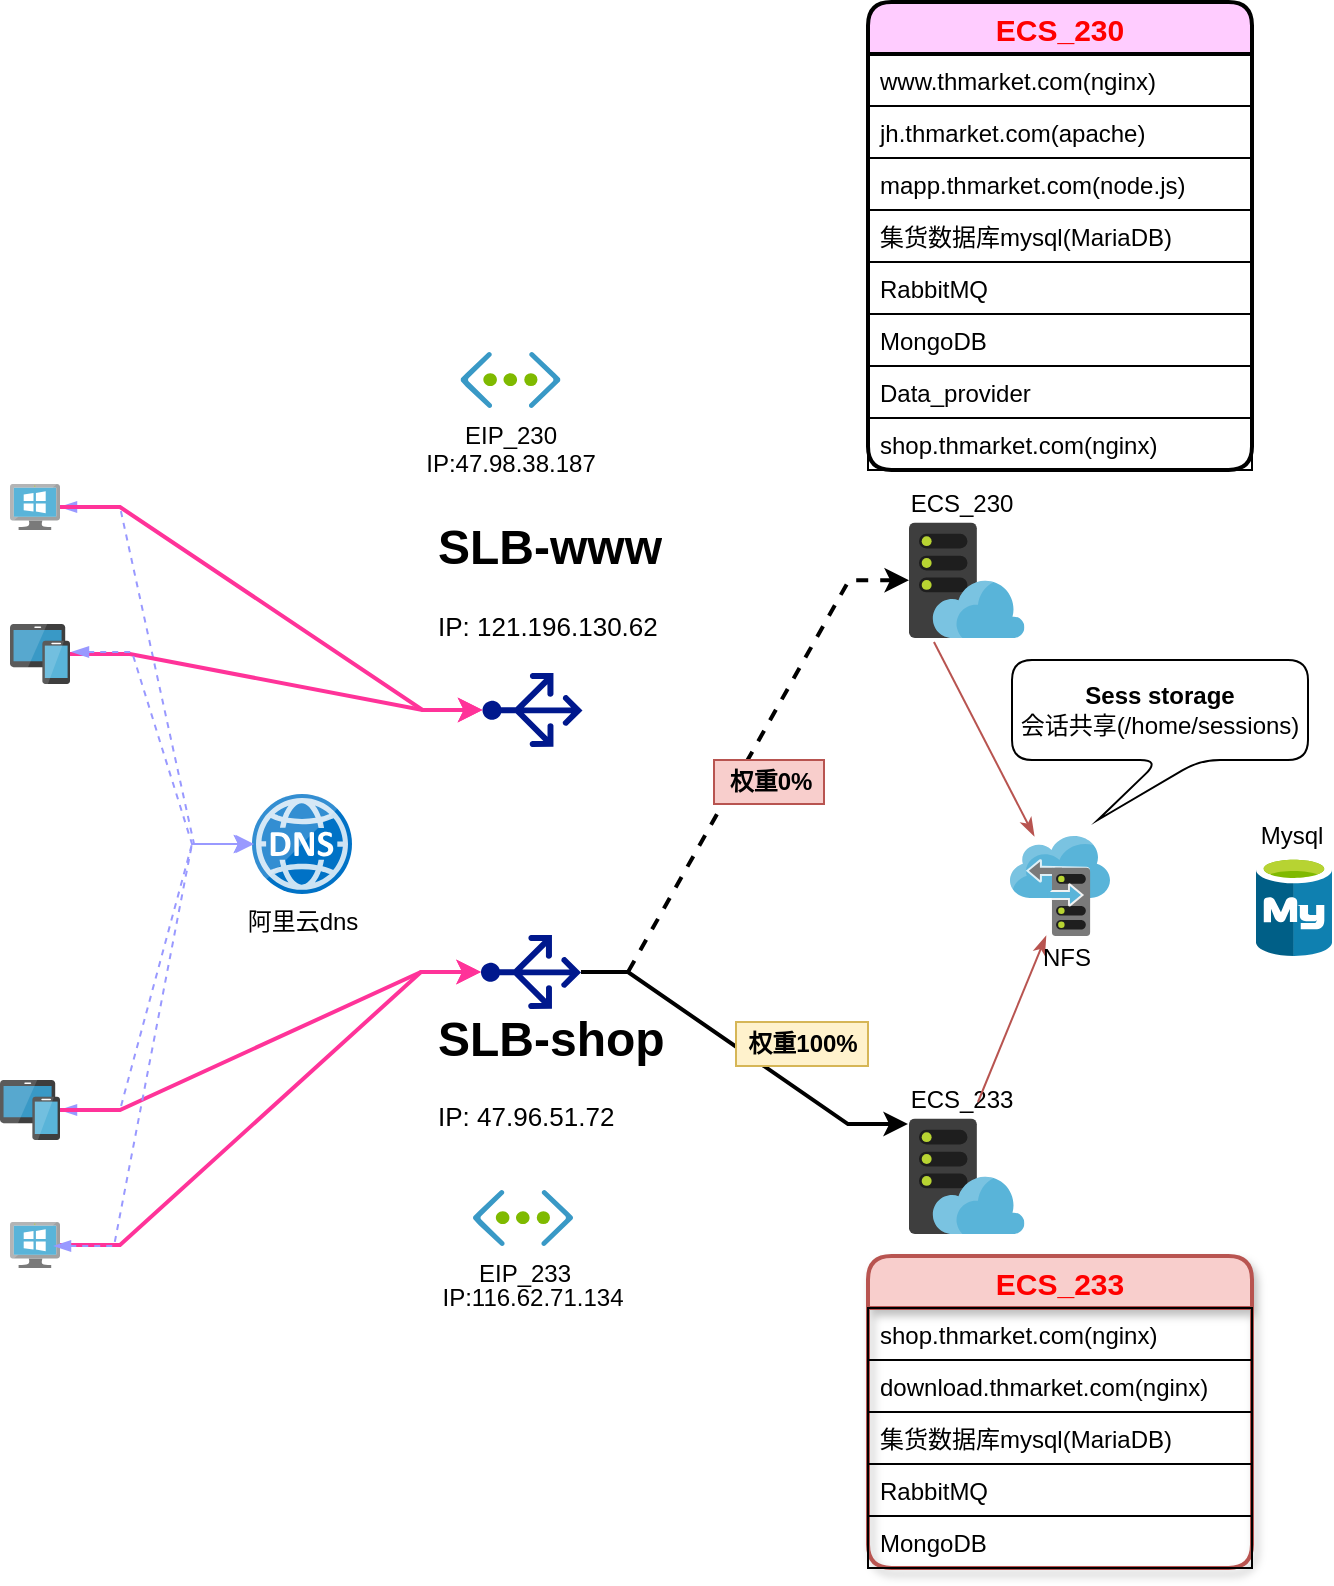 <mxfile version="12.9.12" type="github">
  <diagram id="vUf6BWT9qRr7GdMB-Qx9" name="Summary">
    <mxGraphModel dx="1422" dy="831" grid="1" gridSize="11" guides="1" tooltips="1" connect="1" arrows="1" fold="1" page="1" pageScale="1" pageWidth="827" pageHeight="1169" math="0" shadow="0">
      <root>
        <mxCell id="0" />
        <mxCell id="1" parent="0" />
        <mxCell id="cHvppmLcAdFgNXs0Xrr1-27" value="" style="group" parent="1" vertex="1" connectable="0">
          <mxGeometry x="475.5" y="263" width="77" height="77" as="geometry" />
        </mxCell>
        <mxCell id="cHvppmLcAdFgNXs0Xrr1-2" value="" style="aspect=fixed;html=1;points=[];align=center;image;fontSize=12;image=img/lib/mscae/WebHosting.svg;" parent="cHvppmLcAdFgNXs0Xrr1-27" vertex="1">
          <mxGeometry x="7" y="19.25" width="57.75" height="57.75" as="geometry" />
        </mxCell>
        <mxCell id="cHvppmLcAdFgNXs0Xrr1-7" value="ECS_230" style="text;html=1;strokeColor=none;fillColor=none;align=center;verticalAlign=middle;whiteSpace=wrap;rounded=0;" parent="cHvppmLcAdFgNXs0Xrr1-27" vertex="1">
          <mxGeometry width="66" height="19.25" as="geometry" />
        </mxCell>
        <mxCell id="cHvppmLcAdFgNXs0Xrr1-29" value="" style="group" parent="1" vertex="1" connectable="0">
          <mxGeometry x="654" y="429" width="40" height="70" as="geometry" />
        </mxCell>
        <mxCell id="cHvppmLcAdFgNXs0Xrr1-1" value="" style="aspect=fixed;html=1;points=[];align=center;image;fontSize=12;image=img/lib/mscae/Azure_Database_for_MySQL_servers.svg;" parent="cHvppmLcAdFgNXs0Xrr1-29" vertex="1">
          <mxGeometry x="2" y="20" width="38" height="50" as="geometry" />
        </mxCell>
        <mxCell id="cHvppmLcAdFgNXs0Xrr1-12" value="&lt;div&gt;Mysql&lt;/div&gt;" style="text;html=1;strokeColor=none;fillColor=none;align=center;verticalAlign=middle;whiteSpace=wrap;rounded=0;" parent="cHvppmLcAdFgNXs0Xrr1-29" vertex="1">
          <mxGeometry width="40" height="20" as="geometry" />
        </mxCell>
        <mxCell id="ZZ2na8pF4SIIjjn5izW9-36" style="edgeStyle=entityRelationEdgeStyle;rounded=0;orthogonalLoop=1;jettySize=auto;html=1;entryX=-0.009;entryY=0.048;entryDx=0;entryDy=0;entryPerimeter=0;startArrow=none;startFill=0;strokeWidth=2;" edge="1" parent="1" source="cHvppmLcAdFgNXs0Xrr1-31" target="cHvppmLcAdFgNXs0Xrr1-36">
          <mxGeometry relative="1" as="geometry" />
        </mxCell>
        <mxCell id="ZZ2na8pF4SIIjjn5izW9-37" style="edgeStyle=entityRelationEdgeStyle;rounded=0;orthogonalLoop=1;jettySize=auto;html=1;startArrow=none;startFill=0;strokeWidth=2;dashed=1;strokeColor=#000000;" edge="1" parent="1" source="cHvppmLcAdFgNXs0Xrr1-31" target="cHvppmLcAdFgNXs0Xrr1-2">
          <mxGeometry relative="1" as="geometry">
            <mxPoint x="480" y="339" as="targetPoint" />
          </mxGeometry>
        </mxCell>
        <mxCell id="cHvppmLcAdFgNXs0Xrr1-31" value="" style="aspect=fixed;pointerEvents=1;shadow=0;dashed=0;html=1;strokeColor=none;labelPosition=center;verticalLabelPosition=bottom;verticalAlign=top;align=center;fillColor=#00188D;shape=mxgraph.azure.load_balancer_generic;rounded=1;glass=0;comic=0;labelBackgroundColor=none;fontSize=15;fontColor=#FF0000;rotation=-90;" parent="1" vertex="1">
          <mxGeometry x="275" y="482" width="37" height="50" as="geometry" />
        </mxCell>
        <mxCell id="cHvppmLcAdFgNXs0Xrr1-35" value="" style="group" parent="1" vertex="1" connectable="0">
          <mxGeometry x="475.5" y="561" width="77" height="77" as="geometry" />
        </mxCell>
        <mxCell id="cHvppmLcAdFgNXs0Xrr1-36" value="" style="aspect=fixed;html=1;points=[];align=center;image;fontSize=12;image=img/lib/mscae/WebHosting.svg;" parent="cHvppmLcAdFgNXs0Xrr1-35" vertex="1">
          <mxGeometry x="7" y="19.25" width="57.75" height="57.75" as="geometry" />
        </mxCell>
        <mxCell id="cHvppmLcAdFgNXs0Xrr1-37" value="&lt;div&gt;ECS_233&lt;/div&gt;" style="text;html=1;strokeColor=none;fillColor=none;align=center;verticalAlign=middle;whiteSpace=wrap;rounded=0;" parent="cHvppmLcAdFgNXs0Xrr1-35" vertex="1">
          <mxGeometry width="66" height="19.25" as="geometry" />
        </mxCell>
        <mxCell id="ZZ2na8pF4SIIjjn5izW9-6" value="&lt;h1&gt;SLB-www&lt;/h1&gt;&lt;h3 class=&quot;sc-kgoBCf junNaK&quot;&gt;&lt;font size=&quot;1&quot;&gt;&lt;span style=&quot;font-weight: normal&quot;&gt;&lt;span class=&quot;sc-cMljjf jeJajC wind-rc-truncate__wrapper&quot; style=&quot;width: 100% ; position: relative&quot;&gt;&lt;span class=&quot;sc-brqgnP fbKdGm wind-rc-truncate&quot;&gt;&lt;span class=&quot;wind-rc-truncate__truncated&quot; style=&quot;font-size: 13px&quot;&gt;IP: 121.196.130.62&lt;/span&gt;&lt;/span&gt;&lt;/span&gt;&lt;/span&gt;&lt;/font&gt;&lt;/h3&gt;" style="text;html=1;strokeColor=none;fillColor=none;spacing=5;spacingTop=-20;whiteSpace=wrap;overflow=hidden;rounded=0;" vertex="1" parent="1">
          <mxGeometry x="242" y="275" width="135" height="88" as="geometry" />
        </mxCell>
        <mxCell id="ZZ2na8pF4SIIjjn5izW9-7" value="" style="aspect=fixed;pointerEvents=1;shadow=0;dashed=0;html=1;strokeColor=none;labelPosition=center;verticalLabelPosition=bottom;verticalAlign=top;align=center;fillColor=#00188D;shape=mxgraph.azure.load_balancer_generic;rounded=1;glass=0;comic=0;labelBackgroundColor=none;fontSize=15;fontColor=#FF0000;rotation=-90;" vertex="1" parent="1">
          <mxGeometry x="275.75" y="351" width="37" height="50" as="geometry" />
        </mxCell>
        <mxCell id="ZZ2na8pF4SIIjjn5izW9-8" value="&lt;h1&gt;SLB-shop&lt;/h1&gt;&lt;div style=&quot;font-size: 13px&quot;&gt;IP: &lt;span&gt;47.96.51.72&lt;/span&gt;&lt;/div&gt;" style="text;html=1;strokeColor=none;fillColor=none;spacing=5;spacingTop=-20;whiteSpace=wrap;overflow=hidden;rounded=0;" vertex="1" parent="1">
          <mxGeometry x="242" y="521" width="143" height="77" as="geometry" />
        </mxCell>
        <mxCell id="ZZ2na8pF4SIIjjn5izW9-9" value="阿里云dns" style="aspect=fixed;html=1;points=[];align=center;image;fontSize=12;image=img/lib/mscae/DNS.svg;" vertex="1" parent="1">
          <mxGeometry x="154" y="418" width="50" height="50" as="geometry" />
        </mxCell>
        <mxCell id="ZZ2na8pF4SIIjjn5izW9-26" style="edgeStyle=entityRelationEdgeStyle;rounded=0;orthogonalLoop=1;jettySize=auto;html=1;entryX=0.02;entryY=0.5;entryDx=0;entryDy=0;entryPerimeter=0;dashed=1;startArrow=blockThin;startFill=1;strokeWidth=1;strokeColor=#9999FF;" edge="1" parent="1" source="ZZ2na8pF4SIIjjn5izW9-15" target="ZZ2na8pF4SIIjjn5izW9-9">
          <mxGeometry relative="1" as="geometry" />
        </mxCell>
        <mxCell id="ZZ2na8pF4SIIjjn5izW9-35" style="edgeStyle=entityRelationEdgeStyle;rounded=0;orthogonalLoop=1;jettySize=auto;html=1;entryX=0.5;entryY=0;entryDx=0;entryDy=0;entryPerimeter=0;startArrow=none;startFill=0;strokeWidth=2;strokeColor=#FF3399;" edge="1" parent="1" source="ZZ2na8pF4SIIjjn5izW9-15" target="ZZ2na8pF4SIIjjn5izW9-7">
          <mxGeometry relative="1" as="geometry" />
        </mxCell>
        <mxCell id="ZZ2na8pF4SIIjjn5izW9-15" value="" style="aspect=fixed;html=1;points=[];align=center;image;fontSize=12;image=img/lib/mscae/VirtualMachineWindows.svg;" vertex="1" parent="1">
          <mxGeometry x="33" y="263" width="25" height="23" as="geometry" />
        </mxCell>
        <mxCell id="ZZ2na8pF4SIIjjn5izW9-34" style="edgeStyle=entityRelationEdgeStyle;rounded=0;orthogonalLoop=1;jettySize=auto;html=1;entryX=0.5;entryY=0;entryDx=0;entryDy=0;entryPerimeter=0;startArrow=none;startFill=0;strokeWidth=2;strokeColor=#FF3399;" edge="1" parent="1" source="ZZ2na8pF4SIIjjn5izW9-16" target="ZZ2na8pF4SIIjjn5izW9-7">
          <mxGeometry relative="1" as="geometry" />
        </mxCell>
        <mxCell id="ZZ2na8pF4SIIjjn5izW9-16" value="" style="aspect=fixed;html=1;points=[];align=center;image;fontSize=12;image=img/lib/mscae/Devices_Groups.svg;" vertex="1" parent="1">
          <mxGeometry x="33" y="333" width="30" height="30" as="geometry" />
        </mxCell>
        <mxCell id="ZZ2na8pF4SIIjjn5izW9-33" style="edgeStyle=entityRelationEdgeStyle;rounded=0;orthogonalLoop=1;jettySize=auto;html=1;entryX=0.5;entryY=0;entryDx=0;entryDy=0;startArrow=none;startFill=0;strokeWidth=2;strokeColor=#FF3399;entryPerimeter=0;" edge="1" parent="1" source="ZZ2na8pF4SIIjjn5izW9-20" target="cHvppmLcAdFgNXs0Xrr1-31">
          <mxGeometry relative="1" as="geometry" />
        </mxCell>
        <mxCell id="ZZ2na8pF4SIIjjn5izW9-20" value="" style="aspect=fixed;html=1;points=[];align=center;image;fontSize=12;image=img/lib/mscae/VirtualMachineWindows.svg;" vertex="1" parent="1">
          <mxGeometry x="33" y="632" width="25" height="23" as="geometry" />
        </mxCell>
        <mxCell id="ZZ2na8pF4SIIjjn5izW9-22" style="rounded=0;orthogonalLoop=1;jettySize=auto;html=1;strokeWidth=1;edgeStyle=entityRelationEdgeStyle;dashed=1;startArrow=blockThin;startFill=1;strokeColor=#9999FF;" edge="1" parent="1" source="ZZ2na8pF4SIIjjn5izW9-21">
          <mxGeometry relative="1" as="geometry">
            <mxPoint x="154" y="443" as="targetPoint" />
          </mxGeometry>
        </mxCell>
        <mxCell id="ZZ2na8pF4SIIjjn5izW9-32" style="edgeStyle=entityRelationEdgeStyle;rounded=0;orthogonalLoop=1;jettySize=auto;html=1;startArrow=none;startFill=0;strokeWidth=2;strokeColor=#FF3399;entryX=0.5;entryY=0;entryDx=0;entryDy=0;entryPerimeter=0;" edge="1" parent="1" source="ZZ2na8pF4SIIjjn5izW9-21" target="cHvppmLcAdFgNXs0Xrr1-31">
          <mxGeometry relative="1" as="geometry">
            <mxPoint x="264" y="506" as="targetPoint" />
          </mxGeometry>
        </mxCell>
        <mxCell id="ZZ2na8pF4SIIjjn5izW9-21" value="" style="aspect=fixed;html=1;points=[];align=center;image;fontSize=12;image=img/lib/mscae/Devices_Groups.svg;" vertex="1" parent="1">
          <mxGeometry x="28" y="561" width="30" height="30" as="geometry" />
        </mxCell>
        <mxCell id="ZZ2na8pF4SIIjjn5izW9-24" style="rounded=0;orthogonalLoop=1;jettySize=auto;html=1;strokeWidth=1;edgeStyle=entityRelationEdgeStyle;dashed=1;startArrow=blockThin;startFill=1;strokeColor=#9999FF;" edge="1" parent="1" target="ZZ2na8pF4SIIjjn5izW9-9">
          <mxGeometry relative="1" as="geometry">
            <mxPoint x="55" y="644" as="sourcePoint" />
            <mxPoint x="182" y="581" as="targetPoint" />
          </mxGeometry>
        </mxCell>
        <mxCell id="ZZ2na8pF4SIIjjn5izW9-25" style="rounded=0;orthogonalLoop=1;jettySize=auto;html=1;strokeWidth=1;edgeStyle=entityRelationEdgeStyle;dashed=1;startArrow=blockThin;startFill=1;exitX=1.033;exitY=0.467;exitDx=0;exitDy=0;exitPerimeter=0;strokeColor=#9999FF;" edge="1" parent="1" source="ZZ2na8pF4SIIjjn5izW9-16" target="ZZ2na8pF4SIIjjn5izW9-9">
          <mxGeometry relative="1" as="geometry">
            <mxPoint x="63" y="350.5" as="sourcePoint" />
            <mxPoint x="137" y="165" as="targetPoint" />
          </mxGeometry>
        </mxCell>
        <mxCell id="ZZ2na8pF4SIIjjn5izW9-29" value="" style="group" vertex="1" connectable="0" parent="1">
          <mxGeometry x="242" y="616" width="104.5" height="64" as="geometry" />
        </mxCell>
        <mxCell id="ZZ2na8pF4SIIjjn5izW9-19" value="EIP_233" style="aspect=fixed;html=1;points=[];align=center;image;fontSize=12;image=img/lib/mscae/Virtual_Network.svg;" vertex="1" parent="ZZ2na8pF4SIIjjn5izW9-29">
          <mxGeometry x="22.5" width="50" height="28.0" as="geometry" />
        </mxCell>
        <mxCell id="ZZ2na8pF4SIIjjn5izW9-27" value="&lt;span&gt;IP:116.62.71.134&lt;/span&gt;" style="text;html=1;strokeColor=none;fillColor=none;align=center;verticalAlign=middle;whiteSpace=wrap;rounded=0;" vertex="1" parent="ZZ2na8pF4SIIjjn5izW9-29">
          <mxGeometry y="44" width="104.5" height="20" as="geometry" />
        </mxCell>
        <mxCell id="ZZ2na8pF4SIIjjn5izW9-30" value="" style="group" vertex="1" connectable="0" parent="1">
          <mxGeometry x="231" y="197" width="104.5" height="66" as="geometry" />
        </mxCell>
        <mxCell id="ZZ2na8pF4SIIjjn5izW9-18" value="EIP_230" style="aspect=fixed;html=1;points=[];align=center;image;fontSize=12;image=img/lib/mscae/Virtual_Network.svg;" vertex="1" parent="ZZ2na8pF4SIIjjn5izW9-30">
          <mxGeometry x="27.25" width="50" height="28.0" as="geometry" />
        </mxCell>
        <mxCell id="ZZ2na8pF4SIIjjn5izW9-28" value="&lt;span&gt;IP:&lt;/span&gt;&lt;span&gt;47.98.38.187&lt;/span&gt;" style="text;html=1;strokeColor=none;fillColor=none;align=center;verticalAlign=middle;whiteSpace=wrap;rounded=0;" vertex="1" parent="ZZ2na8pF4SIIjjn5izW9-30">
          <mxGeometry y="46" width="104.5" height="20" as="geometry" />
        </mxCell>
        <mxCell id="ZZ2na8pF4SIIjjn5izW9-45" style="edgeStyle=none;rounded=0;orthogonalLoop=1;jettySize=auto;html=1;startArrow=classicThin;startFill=1;strokeColor=#b85450;strokeWidth=1;endArrow=none;endFill=0;exitX=0.36;exitY=1;exitDx=0;exitDy=0;exitPerimeter=0;fillColor=#f8cecc;" edge="1" parent="1" source="ZZ2na8pF4SIIjjn5izW9-31">
          <mxGeometry relative="1" as="geometry">
            <mxPoint x="517" y="572" as="targetPoint" />
          </mxGeometry>
        </mxCell>
        <mxCell id="ZZ2na8pF4SIIjjn5izW9-46" style="edgeStyle=none;rounded=0;orthogonalLoop=1;jettySize=auto;html=1;startArrow=classicThin;startFill=1;strokeColor=#b85450;strokeWidth=1;endArrow=none;endFill=0;entryX=0.216;entryY=1.035;entryDx=0;entryDy=0;entryPerimeter=0;fillColor=#f8cecc;" edge="1" parent="1" source="ZZ2na8pF4SIIjjn5izW9-31" target="cHvppmLcAdFgNXs0Xrr1-2">
          <mxGeometry relative="1" as="geometry" />
        </mxCell>
        <mxCell id="ZZ2na8pF4SIIjjn5izW9-31" value="" style="aspect=fixed;html=1;points=[];align=center;image;fontSize=12;image=img/lib/mscae/Storage_sync_service.svg;" vertex="1" parent="1">
          <mxGeometry x="533" y="439" width="50" height="50" as="geometry" />
        </mxCell>
        <mxCell id="ZZ2na8pF4SIIjjn5izW9-38" value="权重100%" style="text;html=1;align=center;verticalAlign=middle;resizable=0;points=[];autosize=1;fillColor=#fff2cc;strokeColor=#d6b656;fontStyle=1" vertex="1" parent="1">
          <mxGeometry x="396" y="532" width="66" height="22" as="geometry" />
        </mxCell>
        <mxCell id="ZZ2na8pF4SIIjjn5izW9-39" value="权重0%" style="text;html=1;align=center;verticalAlign=middle;resizable=0;points=[];autosize=1;fillColor=#f8cecc;strokeColor=#b85450;fontStyle=1" vertex="1" parent="1">
          <mxGeometry x="385" y="401" width="55" height="22" as="geometry" />
        </mxCell>
        <mxCell id="cHvppmLcAdFgNXs0Xrr1-14" value="ECS_230" style="swimlane;fontStyle=1;childLayout=stackLayout;horizontal=1;startSize=26;fillColor=#FFCCFF;horizontalStack=0;resizeParent=1;resizeParentMax=0;resizeLast=0;collapsible=1;marginBottom=0;rounded=1;glass=0;shadow=0;comic=0;strokeWidth=2;swimlaneFillColor=none;fontColor=#FF0000;fontSize=15;swimlaneLine=1;gradientColor=none;" parent="1" vertex="1">
          <mxGeometry x="462" y="22" width="192" height="234" as="geometry" />
        </mxCell>
        <mxCell id="cHvppmLcAdFgNXs0Xrr1-16" value="www.thmarket.com(nginx)" style="text;strokeColor=#000000;fillColor=none;align=left;verticalAlign=top;spacingLeft=4;spacingRight=4;overflow=hidden;rotatable=0;points=[[0,0.5],[1,0.5]];portConstraint=eastwest;labelBorderColor=none;labelBackgroundColor=none;" parent="cHvppmLcAdFgNXs0Xrr1-14" vertex="1">
          <mxGeometry y="26" width="192" height="26" as="geometry" />
        </mxCell>
        <mxCell id="cHvppmLcAdFgNXs0Xrr1-17" value="jh.thmarket.com(apache)" style="text;strokeColor=#000000;fillColor=none;align=left;verticalAlign=top;spacingLeft=4;spacingRight=4;overflow=hidden;rotatable=0;points=[[0,0.5],[1,0.5]];portConstraint=eastwest;" parent="cHvppmLcAdFgNXs0Xrr1-14" vertex="1">
          <mxGeometry y="52" width="192" height="26" as="geometry" />
        </mxCell>
        <mxCell id="cHvppmLcAdFgNXs0Xrr1-24" value="mapp.thmarket.com(node.js)" style="text;strokeColor=#000000;fillColor=none;align=left;verticalAlign=top;spacingLeft=4;spacingRight=4;overflow=hidden;rotatable=0;points=[[0,0.5],[1,0.5]];portConstraint=eastwest;" parent="cHvppmLcAdFgNXs0Xrr1-14" vertex="1">
          <mxGeometry y="78" width="192" height="26" as="geometry" />
        </mxCell>
        <mxCell id="cHvppmLcAdFgNXs0Xrr1-25" value="集货数据库mysql(MariaDB)" style="text;strokeColor=#000000;fillColor=none;align=left;verticalAlign=top;spacingLeft=4;spacingRight=4;overflow=hidden;rotatable=0;points=[[0,0.5],[1,0.5]];portConstraint=eastwest;" parent="cHvppmLcAdFgNXs0Xrr1-14" vertex="1">
          <mxGeometry y="104" width="192" height="26" as="geometry" />
        </mxCell>
        <mxCell id="cHvppmLcAdFgNXs0Xrr1-26" value="RabbitMQ" style="text;strokeColor=#000000;fillColor=none;align=left;verticalAlign=top;spacingLeft=4;spacingRight=4;overflow=hidden;rotatable=0;points=[[0,0.5],[1,0.5]];portConstraint=eastwest;" parent="cHvppmLcAdFgNXs0Xrr1-14" vertex="1">
          <mxGeometry y="130" width="192" height="26" as="geometry" />
        </mxCell>
        <mxCell id="cHvppmLcAdFgNXs0Xrr1-39" value="MongoDB" style="text;strokeColor=#000000;fillColor=none;align=left;verticalAlign=top;spacingLeft=4;spacingRight=4;overflow=hidden;rotatable=0;points=[[0,0.5],[1,0.5]];portConstraint=eastwest;" parent="cHvppmLcAdFgNXs0Xrr1-14" vertex="1">
          <mxGeometry y="156" width="192" height="26" as="geometry" />
        </mxCell>
        <mxCell id="cHvppmLcAdFgNXs0Xrr1-48" value="Data_provider" style="text;strokeColor=#000000;fillColor=none;align=left;verticalAlign=top;spacingLeft=4;spacingRight=4;overflow=hidden;rotatable=0;points=[[0,0.5],[1,0.5]];portConstraint=eastwest;" parent="cHvppmLcAdFgNXs0Xrr1-14" vertex="1">
          <mxGeometry y="182" width="192" height="26" as="geometry" />
        </mxCell>
        <mxCell id="ZZ2na8pF4SIIjjn5izW9-43" value="shop.thmarket.com(nginx)" style="text;strokeColor=#000000;fillColor=none;align=left;verticalAlign=top;spacingLeft=4;spacingRight=4;overflow=hidden;rotatable=0;points=[[0,0.5],[1,0.5]];portConstraint=eastwest;" vertex="1" parent="cHvppmLcAdFgNXs0Xrr1-14">
          <mxGeometry y="208" width="192" height="26" as="geometry" />
        </mxCell>
        <mxCell id="cHvppmLcAdFgNXs0Xrr1-41" value="ECS_233" style="swimlane;fontStyle=1;childLayout=stackLayout;horizontal=1;startSize=26;fillColor=#f8cecc;horizontalStack=0;resizeParent=1;resizeParentMax=0;resizeLast=0;collapsible=1;marginBottom=0;rounded=1;glass=0;shadow=1;comic=0;strokeWidth=2;swimlaneFillColor=none;fontSize=15;strokeColor=#b85450;fontColor=#FF0000;" parent="1" vertex="1">
          <mxGeometry x="462" y="649" width="192" height="156" as="geometry">
            <mxRectangle x="308" y="618" width="99" height="26" as="alternateBounds" />
          </mxGeometry>
        </mxCell>
        <mxCell id="cHvppmLcAdFgNXs0Xrr1-42" value="shop.thmarket.com(nginx)" style="text;strokeColor=#000000;fillColor=none;align=left;verticalAlign=top;spacingLeft=4;spacingRight=4;overflow=hidden;rotatable=0;points=[[0,0.5],[1,0.5]];portConstraint=eastwest;labelBorderColor=none;labelBackgroundColor=none;" parent="cHvppmLcAdFgNXs0Xrr1-41" vertex="1">
          <mxGeometry y="26" width="192" height="26" as="geometry" />
        </mxCell>
        <mxCell id="cHvppmLcAdFgNXs0Xrr1-43" value="download.thmarket.com(nginx)" style="text;strokeColor=#000000;fillColor=none;align=left;verticalAlign=top;spacingLeft=4;spacingRight=4;overflow=hidden;rotatable=0;points=[[0,0.5],[1,0.5]];portConstraint=eastwest;" parent="cHvppmLcAdFgNXs0Xrr1-41" vertex="1">
          <mxGeometry y="52" width="192" height="26" as="geometry" />
        </mxCell>
        <mxCell id="cHvppmLcAdFgNXs0Xrr1-45" value="集货数据库mysql(MariaDB)" style="text;strokeColor=#000000;fillColor=none;align=left;verticalAlign=top;spacingLeft=4;spacingRight=4;overflow=hidden;rotatable=0;points=[[0,0.5],[1,0.5]];portConstraint=eastwest;" parent="cHvppmLcAdFgNXs0Xrr1-41" vertex="1">
          <mxGeometry y="78" width="192" height="26" as="geometry" />
        </mxCell>
        <mxCell id="cHvppmLcAdFgNXs0Xrr1-46" value="RabbitMQ" style="text;strokeColor=#000000;fillColor=none;align=left;verticalAlign=top;spacingLeft=4;spacingRight=4;overflow=hidden;rotatable=0;points=[[0,0.5],[1,0.5]];portConstraint=eastwest;" parent="cHvppmLcAdFgNXs0Xrr1-41" vertex="1">
          <mxGeometry y="104" width="192" height="26" as="geometry" />
        </mxCell>
        <mxCell id="cHvppmLcAdFgNXs0Xrr1-47" value="MongoDB" style="text;strokeColor=#000000;fillColor=none;align=left;verticalAlign=top;spacingLeft=4;spacingRight=4;overflow=hidden;rotatable=0;points=[[0,0.5],[1,0.5]];portConstraint=eastwest;" parent="cHvppmLcAdFgNXs0Xrr1-41" vertex="1">
          <mxGeometry y="130" width="192" height="26" as="geometry" />
        </mxCell>
        <mxCell id="ZZ2na8pF4SIIjjn5izW9-48" value="NFS" style="text;html=1;align=center;verticalAlign=middle;resizable=0;points=[];autosize=1;" vertex="1" parent="1">
          <mxGeometry x="539" y="489" width="44" height="22" as="geometry" />
        </mxCell>
        <mxCell id="ZZ2na8pF4SIIjjn5izW9-49" value="&lt;div&gt;&lt;b&gt;Sess storage&lt;/b&gt;&lt;/div&gt;&lt;div&gt;会话共享(/home/sessions)&lt;br&gt;&lt;/div&gt;" style="shape=callout;whiteSpace=wrap;html=1;perimeter=calloutPerimeter;rounded=1;shadow=0;glass=0;comic=0;fillColor=none;gradientColor=none;position2=0.29;" vertex="1" parent="1">
          <mxGeometry x="534" y="351" width="148" height="80" as="geometry" />
        </mxCell>
      </root>
    </mxGraphModel>
  </diagram>
</mxfile>
